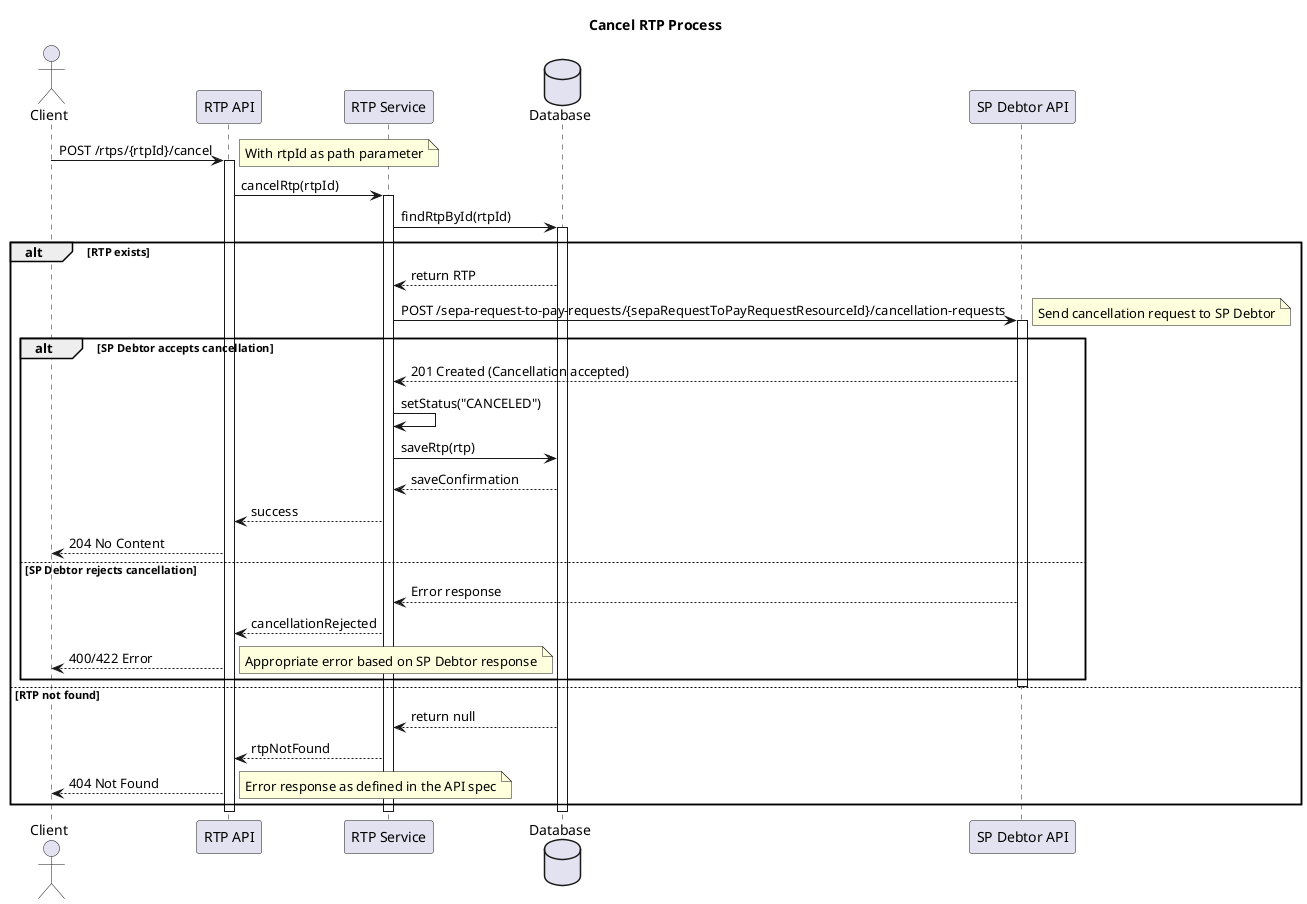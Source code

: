 @startuml
title Cancel RTP Process

actor Client
participant "RTP API" as API
participant "RTP Service" as Service
database Database as DB
participant "SP Debtor API" as SPDAPI

Client -> API: POST /rtps/{rtpId}/cancel
note right: With rtpId as path parameter

activate API

API -> Service: cancelRtp(rtpId)
activate Service

Service -> DB: findRtpById(rtpId)
activate DB

alt RTP exists
    DB --> Service: return RTP
    
    Service -> SPDAPI: POST /sepa-request-to-pay-requests/{sepaRequestToPayRequestResourceId}/cancellation-requests
    note right: Send cancellation request to SP Debtor
    activate SPDAPI
    
    alt SP Debtor accepts cancellation
        SPDAPI --> Service: 201 Created (Cancellation accepted)
        
        Service -> Service: setStatus("CANCELED")
        Service -> DB: saveRtp(rtp)
        DB --> Service: saveConfirmation
        Service --> API: success
        API --> Client: 204 No Content
    else SP Debtor rejects cancellation
        SPDAPI --> Service: Error response
        Service --> API: cancellationRejected
        API --> Client: 400/422 Error
        note right: Appropriate error based on SP Debtor response
    end
    
    deactivate SPDAPI
    
else RTP not found
    DB --> Service: return null
    Service --> API: rtpNotFound
    API --> Client: 404 Not Found
    note right: Error response as defined in the API spec
end

deactivate DB
deactivate Service
deactivate API

@enduml
